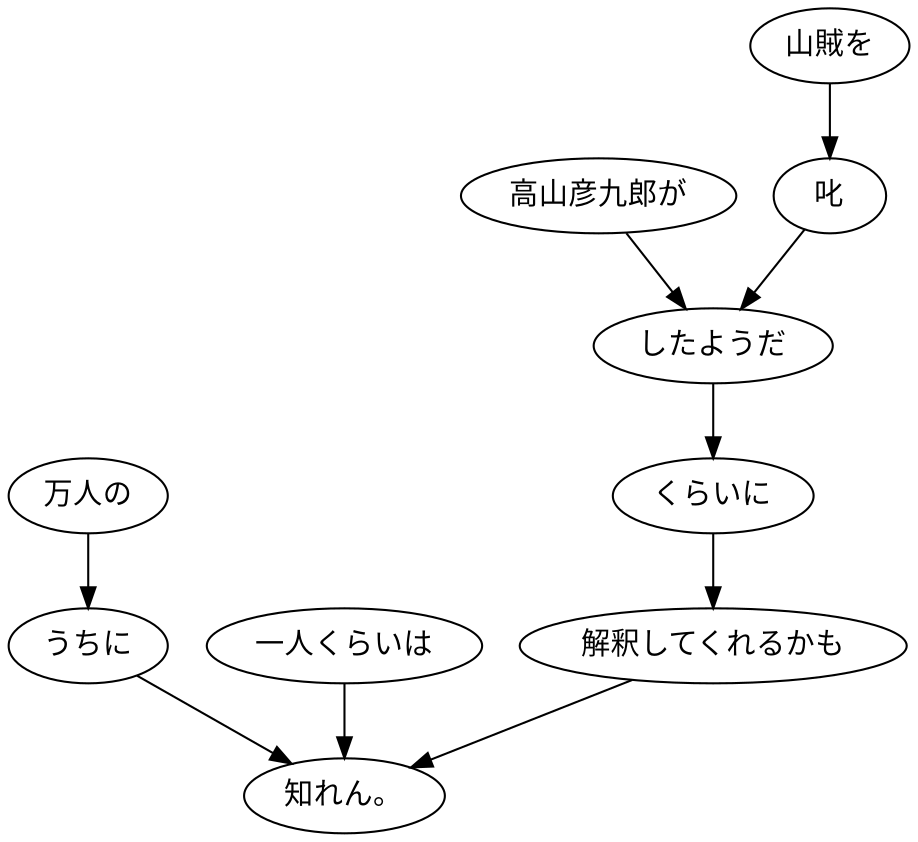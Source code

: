 digraph graph4478 {
	node0 [label="万人の"];
	node1 [label="うちに"];
	node2 [label="一人くらいは"];
	node3 [label="高山彦九郎が"];
	node4 [label="山賊を"];
	node5 [label="叱"];
	node6 [label="したようだ"];
	node7 [label="くらいに"];
	node8 [label="解釈してくれるかも"];
	node9 [label="知れん。"];
	node0 -> node1;
	node1 -> node9;
	node2 -> node9;
	node3 -> node6;
	node4 -> node5;
	node5 -> node6;
	node6 -> node7;
	node7 -> node8;
	node8 -> node9;
}

